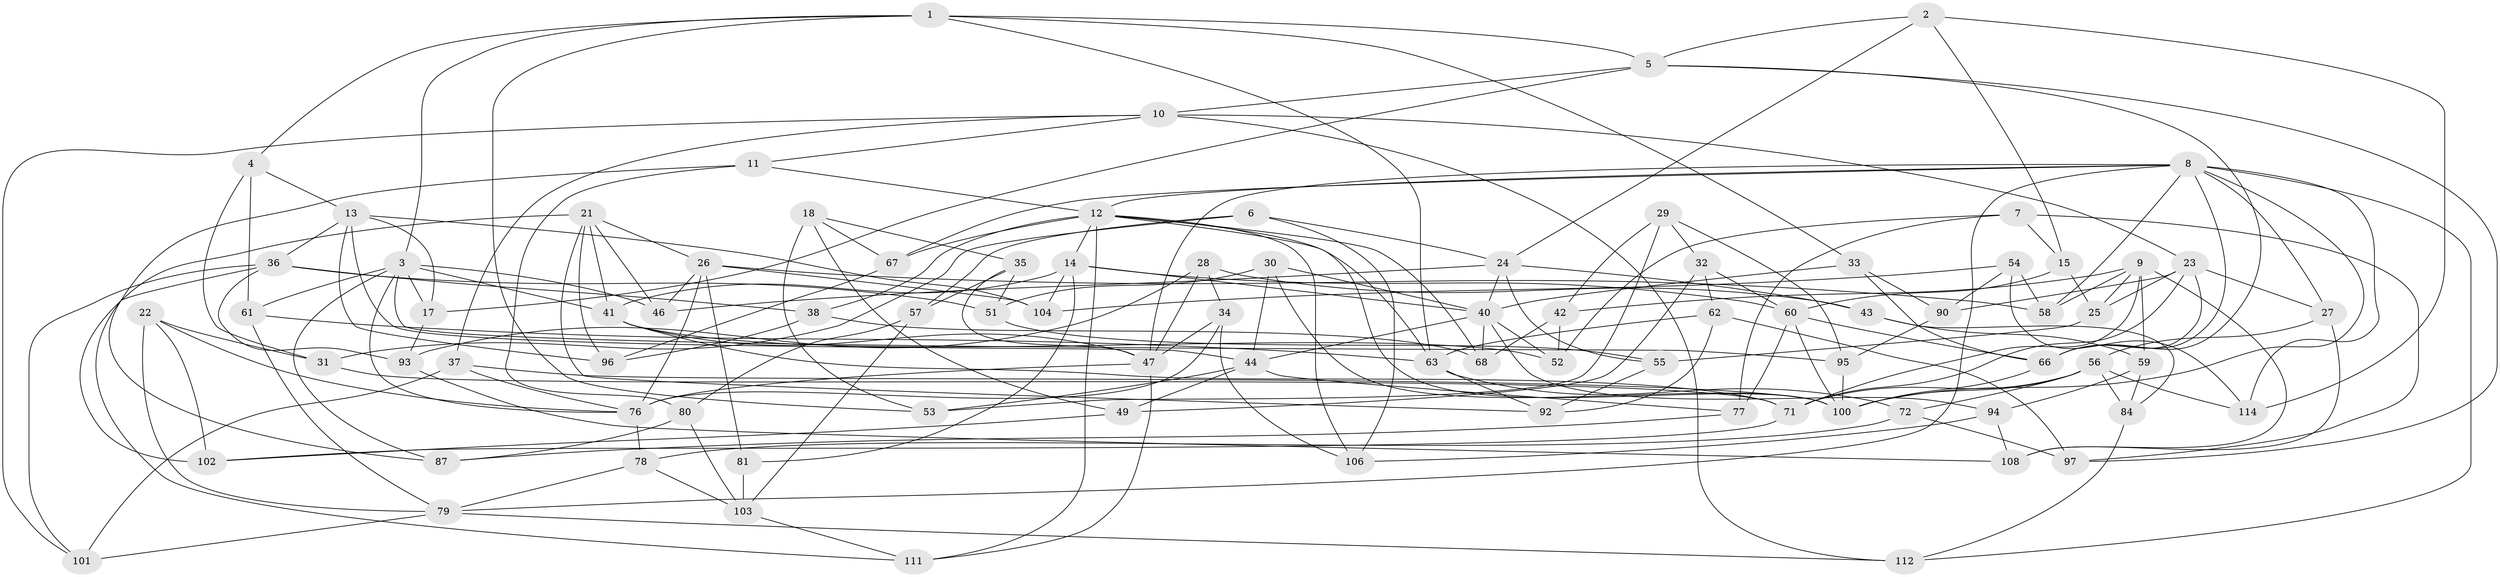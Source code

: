 // original degree distribution, {4: 1.0}
// Generated by graph-tools (version 1.1) at 2025/20/03/04/25 18:20:42]
// undirected, 86 vertices, 206 edges
graph export_dot {
graph [start="1"]
  node [color=gray90,style=filled];
  1 [super="+89"];
  2;
  3 [super="+74+82"];
  4;
  5 [super="+16"];
  6;
  7;
  8 [super="+86+116"];
  9 [super="+115"];
  10 [super="+65+19"];
  11;
  12 [super="+122+39+20"];
  13 [super="+110"];
  14 [super="+48"];
  15;
  17;
  18;
  21 [super="+98"];
  22;
  23 [super="+121"];
  24 [super="+69"];
  25;
  26 [super="+83"];
  27;
  28;
  29;
  30;
  31;
  32;
  33;
  34;
  35;
  36 [super="+64"];
  37;
  38;
  40 [super="+45+85"];
  41 [super="+91"];
  42;
  43;
  44 [super="+50"];
  46;
  47 [super="+73+75"];
  49;
  51;
  52;
  53;
  54;
  55;
  56 [super="+109"];
  57;
  58;
  59;
  60 [super="+118"];
  61;
  62;
  63 [super="+70"];
  66 [super="+113"];
  67;
  68;
  71 [super="+105"];
  72;
  76 [super="+99+88"];
  77;
  78;
  79 [super="+107"];
  80;
  81;
  84;
  87;
  90;
  92;
  93;
  94;
  95;
  96;
  97;
  100 [super="+120+123"];
  101;
  102;
  103 [super="+117"];
  104;
  106;
  108;
  111;
  112;
  114;
  1 -- 33;
  1 -- 4;
  1 -- 63;
  1 -- 53;
  1 -- 3;
  1 -- 5;
  2 -- 114;
  2 -- 15;
  2 -- 5;
  2 -- 24;
  3 -- 95;
  3 -- 46;
  3 -- 87;
  3 -- 76;
  3 -- 17;
  3 -- 61;
  3 -- 41;
  4 -- 31;
  4 -- 13;
  4 -- 61;
  5 -- 97;
  5 -- 17;
  5 -- 10;
  5 -- 66;
  6 -- 31;
  6 -- 57;
  6 -- 106;
  6 -- 24;
  7 -- 15;
  7 -- 77;
  7 -- 97;
  7 -- 52;
  8 -- 12;
  8 -- 66;
  8 -- 112;
  8 -- 114;
  8 -- 67;
  8 -- 100;
  8 -- 58;
  8 -- 27;
  8 -- 79;
  8 -- 47;
  9 -- 108;
  9 -- 71;
  9 -- 59;
  9 -- 42;
  9 -- 58;
  9 -- 25;
  10 -- 101;
  10 -- 11;
  10 -- 37;
  10 -- 23;
  10 -- 112;
  11 -- 80;
  11 -- 87;
  11 -- 12;
  12 -- 67;
  12 -- 14;
  12 -- 106;
  12 -- 38;
  12 -- 68;
  12 -- 100;
  12 -- 111;
  12 -- 63;
  13 -- 104;
  13 -- 96;
  13 -- 17;
  13 -- 44;
  13 -- 36;
  14 -- 104;
  14 -- 41;
  14 -- 40;
  14 -- 81;
  14 -- 60;
  15 -- 60;
  15 -- 25;
  17 -- 93;
  18 -- 53;
  18 -- 49;
  18 -- 35;
  18 -- 67;
  21 -- 102;
  21 -- 46;
  21 -- 26;
  21 -- 96;
  21 -- 41;
  21 -- 92;
  22 -- 79;
  22 -- 31;
  22 -- 102;
  22 -- 76;
  23 -- 71;
  23 -- 90;
  23 -- 25;
  23 -- 66;
  23 -- 27;
  24 -- 43;
  24 -- 55;
  24 -- 46;
  24 -- 40;
  25 -- 55;
  26 -- 104;
  26 -- 58;
  26 -- 81;
  26 -- 46;
  26 -- 76;
  27 -- 108;
  27 -- 56;
  28 -- 47;
  28 -- 93;
  28 -- 34;
  28 -- 43;
  29 -- 32;
  29 -- 42;
  29 -- 95;
  29 -- 53;
  30 -- 44;
  30 -- 51;
  30 -- 100;
  30 -- 40;
  31 -- 71;
  32 -- 62;
  32 -- 49;
  32 -- 60;
  33 -- 90;
  33 -- 40;
  33 -- 66;
  34 -- 106;
  34 -- 47;
  34 -- 76;
  35 -- 51;
  35 -- 57;
  35 -- 47;
  36 -- 111;
  36 -- 51;
  36 -- 101;
  36 -- 93;
  36 -- 38;
  37 -- 101;
  37 -- 76;
  37 -- 100;
  38 -- 96;
  38 -- 68;
  40 -- 52;
  40 -- 68;
  40 -- 94;
  40 -- 44;
  41 -- 52;
  41 -- 47;
  41 -- 71;
  42 -- 68;
  42 -- 52;
  43 -- 59;
  43 -- 84;
  44 -- 53;
  44 -- 49;
  44 -- 77;
  47 -- 76 [weight=2];
  47 -- 111;
  49 -- 102;
  51 -- 55;
  54 -- 104;
  54 -- 90;
  54 -- 114;
  54 -- 58;
  55 -- 92;
  56 -- 114;
  56 -- 84;
  56 -- 72;
  56 -- 100;
  56 -- 71;
  57 -- 80;
  57 -- 103;
  59 -- 84;
  59 -- 94;
  60 -- 100;
  60 -- 77;
  60 -- 66;
  61 -- 79;
  61 -- 63;
  62 -- 97;
  62 -- 92;
  62 -- 63;
  63 -- 92;
  63 -- 72;
  66 -- 100;
  67 -- 96;
  71 -- 102;
  72 -- 97;
  72 -- 78;
  76 -- 78;
  77 -- 87;
  78 -- 103;
  78 -- 79;
  79 -- 101;
  79 -- 112;
  80 -- 87;
  80 -- 103;
  81 -- 103 [weight=2];
  84 -- 112;
  90 -- 95;
  93 -- 108;
  94 -- 106;
  94 -- 108;
  95 -- 100;
  103 -- 111;
}
